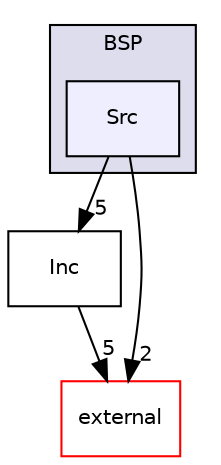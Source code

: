 digraph "/home/developer/mtrain-firmware/BSP/Src" {
  compound=true
  node [ fontsize="10", fontname="Helvetica"];
  edge [ labelfontsize="10", labelfontname="Helvetica"];
  subgraph clusterdir_350c8a3315b9de76597c9530ef31a96a {
    graph [ bgcolor="#ddddee", pencolor="black", label="BSP" fontname="Helvetica", fontsize="10", URL="dir_350c8a3315b9de76597c9530ef31a96a.html"]
  dir_91f91d50cc50c27fb7aadbffb1a58868 [shape=box, label="Src", style="filled", fillcolor="#eeeeff", pencolor="black", URL="dir_91f91d50cc50c27fb7aadbffb1a58868.html"];
  }
  dir_4192f726b9a16ed5f168a0b6fbcc51b6 [shape=box label="Inc" URL="dir_4192f726b9a16ed5f168a0b6fbcc51b6.html"];
  dir_397d9aeee4af8edecac90968d93b57df [shape=box label="external" fillcolor="white" style="filled" color="red" URL="dir_397d9aeee4af8edecac90968d93b57df.html"];
  dir_4192f726b9a16ed5f168a0b6fbcc51b6->dir_397d9aeee4af8edecac90968d93b57df [headlabel="5", labeldistance=1.5 headhref="dir_000013_000015.html"];
  dir_91f91d50cc50c27fb7aadbffb1a58868->dir_4192f726b9a16ed5f168a0b6fbcc51b6 [headlabel="5", labeldistance=1.5 headhref="dir_000014_000013.html"];
  dir_91f91d50cc50c27fb7aadbffb1a58868->dir_397d9aeee4af8edecac90968d93b57df [headlabel="2", labeldistance=1.5 headhref="dir_000014_000015.html"];
}
